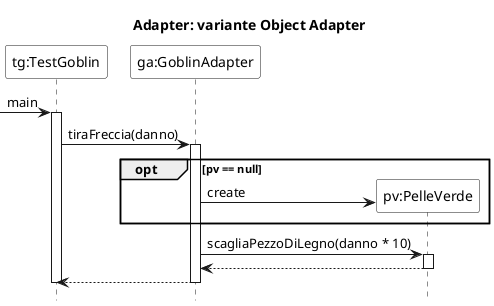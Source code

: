 ' Documentazione: https://plantuml.com/sequence-diagram

@startuml
' START STYLE
skinparam {
	monochrome true
	'shadowing false
}
skinparam sequence {
	participantBackgroundColor white
}
hide footbox
' END STYLE

title Adapter: variante Object Adapter

' Aggiungo delle etichette
participant "tg:TestGoblin" as tg
participant "ga:GoblinAdapter" as ga
participant "pv:PelleVerde" as pv

-> tg: main
activate tg

tg -> ga: tiraFreccia(danno)
activate ga

opt pv == null
	ga -> pv ** : create
end

ga -> pv: scagliaPezzoDiLegno(danno * 10)
activate pv

pv --> ga
deactivate pv

ga --> tg
deactivate ga

deactivate tg

@enduml